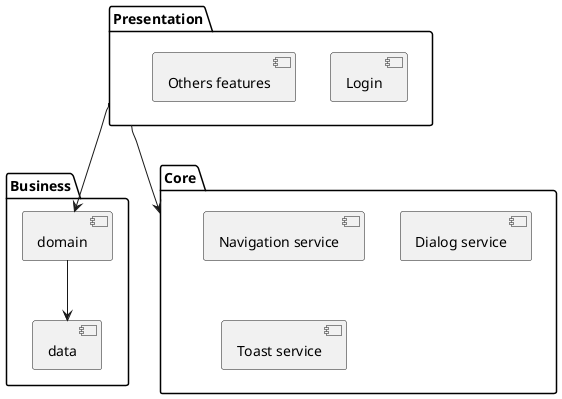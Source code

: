 @startuml
package "Business" {
    [domain]
    [data]
}

package "Presentation" {
    [Login]
    [Others features]
}

package "Core" {
    [Navigation service]
    [Dialog service]
    [Toast service]
}

Presentation --> Core
Presentation --> domain
domain --> data
@enduml